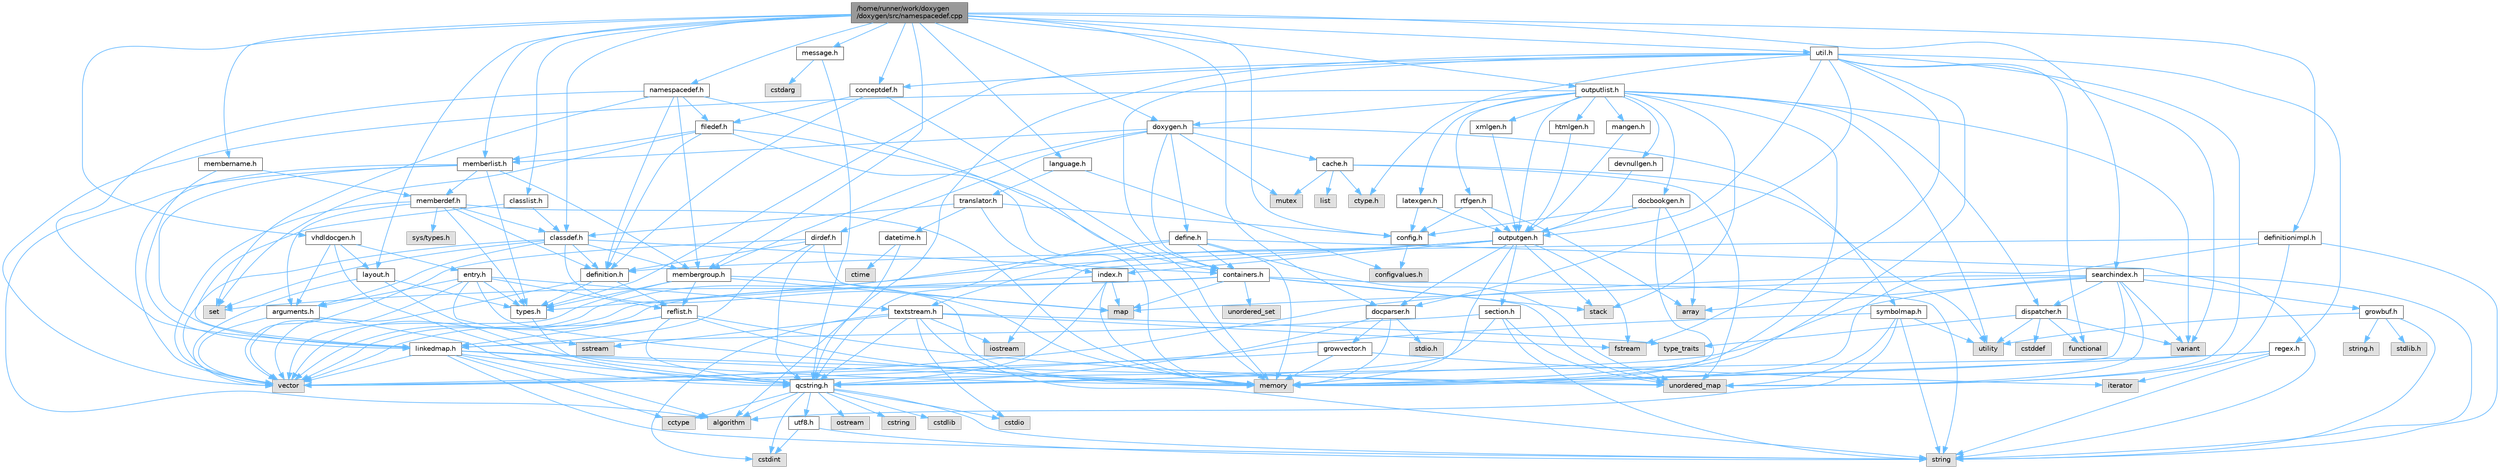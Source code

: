 digraph "/home/runner/work/doxygen/doxygen/src/namespacedef.cpp"
{
 // INTERACTIVE_SVG=YES
 // LATEX_PDF_SIZE
  bgcolor="transparent";
  edge [fontname=Helvetica,fontsize=10,labelfontname=Helvetica,labelfontsize=10];
  node [fontname=Helvetica,fontsize=10,shape=box,height=0.2,width=0.4];
  Node1 [id="Node000001",label="/home/runner/work/doxygen\l/doxygen/src/namespacedef.cpp",height=0.2,width=0.4,color="gray40", fillcolor="grey60", style="filled", fontcolor="black"];
  Node1 -> Node2 [id="edge1_Node000001_Node000002",color="steelblue1",style="solid"];
  Node2 [id="Node000002",label="namespacedef.h",height=0.2,width=0.4,color="grey40", fillcolor="white", style="filled",URL="$d7/d97/namespacedef_8h.html",tooltip=" "];
  Node2 -> Node3 [id="edge2_Node000002_Node000003",color="steelblue1",style="solid"];
  Node3 [id="Node000003",label="memory",height=0.2,width=0.4,color="grey60", fillcolor="#E0E0E0", style="filled"];
  Node2 -> Node4 [id="edge3_Node000002_Node000004",color="steelblue1",style="solid"];
  Node4 [id="Node000004",label="set",height=0.2,width=0.4,color="grey60", fillcolor="#E0E0E0", style="filled"];
  Node2 -> Node5 [id="edge4_Node000002_Node000005",color="steelblue1",style="solid"];
  Node5 [id="Node000005",label="definition.h",height=0.2,width=0.4,color="grey40", fillcolor="white", style="filled",URL="$df/da1/definition_8h.html",tooltip=" "];
  Node5 -> Node6 [id="edge5_Node000005_Node000006",color="steelblue1",style="solid"];
  Node6 [id="Node000006",label="vector",height=0.2,width=0.4,color="grey60", fillcolor="#E0E0E0", style="filled"];
  Node5 -> Node7 [id="edge6_Node000005_Node000007",color="steelblue1",style="solid"];
  Node7 [id="Node000007",label="types.h",height=0.2,width=0.4,color="grey40", fillcolor="white", style="filled",URL="$d9/d49/types_8h.html",tooltip="This file contains a number of basic enums and types."];
  Node7 -> Node8 [id="edge7_Node000007_Node000008",color="steelblue1",style="solid"];
  Node8 [id="Node000008",label="qcstring.h",height=0.2,width=0.4,color="grey40", fillcolor="white", style="filled",URL="$d7/d5c/qcstring_8h.html",tooltip=" "];
  Node8 -> Node9 [id="edge8_Node000008_Node000009",color="steelblue1",style="solid"];
  Node9 [id="Node000009",label="string",height=0.2,width=0.4,color="grey60", fillcolor="#E0E0E0", style="filled"];
  Node8 -> Node10 [id="edge9_Node000008_Node000010",color="steelblue1",style="solid"];
  Node10 [id="Node000010",label="algorithm",height=0.2,width=0.4,color="grey60", fillcolor="#E0E0E0", style="filled"];
  Node8 -> Node11 [id="edge10_Node000008_Node000011",color="steelblue1",style="solid"];
  Node11 [id="Node000011",label="cctype",height=0.2,width=0.4,color="grey60", fillcolor="#E0E0E0", style="filled"];
  Node8 -> Node12 [id="edge11_Node000008_Node000012",color="steelblue1",style="solid"];
  Node12 [id="Node000012",label="cstring",height=0.2,width=0.4,color="grey60", fillcolor="#E0E0E0", style="filled"];
  Node8 -> Node13 [id="edge12_Node000008_Node000013",color="steelblue1",style="solid"];
  Node13 [id="Node000013",label="cstdio",height=0.2,width=0.4,color="grey60", fillcolor="#E0E0E0", style="filled"];
  Node8 -> Node14 [id="edge13_Node000008_Node000014",color="steelblue1",style="solid"];
  Node14 [id="Node000014",label="cstdlib",height=0.2,width=0.4,color="grey60", fillcolor="#E0E0E0", style="filled"];
  Node8 -> Node15 [id="edge14_Node000008_Node000015",color="steelblue1",style="solid"];
  Node15 [id="Node000015",label="cstdint",height=0.2,width=0.4,color="grey60", fillcolor="#E0E0E0", style="filled"];
  Node8 -> Node16 [id="edge15_Node000008_Node000016",color="steelblue1",style="solid"];
  Node16 [id="Node000016",label="ostream",height=0.2,width=0.4,color="grey60", fillcolor="#E0E0E0", style="filled"];
  Node8 -> Node17 [id="edge16_Node000008_Node000017",color="steelblue1",style="solid"];
  Node17 [id="Node000017",label="utf8.h",height=0.2,width=0.4,color="grey40", fillcolor="white", style="filled",URL="$db/d7c/utf8_8h.html",tooltip="Various UTF8 related helper functions."];
  Node17 -> Node15 [id="edge17_Node000017_Node000015",color="steelblue1",style="solid"];
  Node17 -> Node9 [id="edge18_Node000017_Node000009",color="steelblue1",style="solid"];
  Node5 -> Node18 [id="edge19_Node000005_Node000018",color="steelblue1",style="solid"];
  Node18 [id="Node000018",label="reflist.h",height=0.2,width=0.4,color="grey40", fillcolor="white", style="filled",URL="$d1/d02/reflist_8h.html",tooltip=" "];
  Node18 -> Node6 [id="edge20_Node000018_Node000006",color="steelblue1",style="solid"];
  Node18 -> Node19 [id="edge21_Node000018_Node000019",color="steelblue1",style="solid"];
  Node19 [id="Node000019",label="unordered_map",height=0.2,width=0.4,color="grey60", fillcolor="#E0E0E0", style="filled"];
  Node18 -> Node3 [id="edge22_Node000018_Node000003",color="steelblue1",style="solid"];
  Node18 -> Node8 [id="edge23_Node000018_Node000008",color="steelblue1",style="solid"];
  Node18 -> Node20 [id="edge24_Node000018_Node000020",color="steelblue1",style="solid"];
  Node20 [id="Node000020",label="linkedmap.h",height=0.2,width=0.4,color="grey40", fillcolor="white", style="filled",URL="$da/de1/linkedmap_8h.html",tooltip=" "];
  Node20 -> Node19 [id="edge25_Node000020_Node000019",color="steelblue1",style="solid"];
  Node20 -> Node6 [id="edge26_Node000020_Node000006",color="steelblue1",style="solid"];
  Node20 -> Node3 [id="edge27_Node000020_Node000003",color="steelblue1",style="solid"];
  Node20 -> Node9 [id="edge28_Node000020_Node000009",color="steelblue1",style="solid"];
  Node20 -> Node10 [id="edge29_Node000020_Node000010",color="steelblue1",style="solid"];
  Node20 -> Node11 [id="edge30_Node000020_Node000011",color="steelblue1",style="solid"];
  Node20 -> Node8 [id="edge31_Node000020_Node000008",color="steelblue1",style="solid"];
  Node2 -> Node21 [id="edge32_Node000002_Node000021",color="steelblue1",style="solid"];
  Node21 [id="Node000021",label="filedef.h",height=0.2,width=0.4,color="grey40", fillcolor="white", style="filled",URL="$d4/d3a/filedef_8h.html",tooltip=" "];
  Node21 -> Node3 [id="edge33_Node000021_Node000003",color="steelblue1",style="solid"];
  Node21 -> Node4 [id="edge34_Node000021_Node000004",color="steelblue1",style="solid"];
  Node21 -> Node5 [id="edge35_Node000021_Node000005",color="steelblue1",style="solid"];
  Node21 -> Node22 [id="edge36_Node000021_Node000022",color="steelblue1",style="solid"];
  Node22 [id="Node000022",label="memberlist.h",height=0.2,width=0.4,color="grey40", fillcolor="white", style="filled",URL="$dd/d78/memberlist_8h.html",tooltip=" "];
  Node22 -> Node6 [id="edge37_Node000022_Node000006",color="steelblue1",style="solid"];
  Node22 -> Node10 [id="edge38_Node000022_Node000010",color="steelblue1",style="solid"];
  Node22 -> Node23 [id="edge39_Node000022_Node000023",color="steelblue1",style="solid"];
  Node23 [id="Node000023",label="memberdef.h",height=0.2,width=0.4,color="grey40", fillcolor="white", style="filled",URL="$d4/d46/memberdef_8h.html",tooltip=" "];
  Node23 -> Node6 [id="edge40_Node000023_Node000006",color="steelblue1",style="solid"];
  Node23 -> Node3 [id="edge41_Node000023_Node000003",color="steelblue1",style="solid"];
  Node23 -> Node24 [id="edge42_Node000023_Node000024",color="steelblue1",style="solid"];
  Node24 [id="Node000024",label="sys/types.h",height=0.2,width=0.4,color="grey60", fillcolor="#E0E0E0", style="filled"];
  Node23 -> Node7 [id="edge43_Node000023_Node000007",color="steelblue1",style="solid"];
  Node23 -> Node5 [id="edge44_Node000023_Node000005",color="steelblue1",style="solid"];
  Node23 -> Node25 [id="edge45_Node000023_Node000025",color="steelblue1",style="solid"];
  Node25 [id="Node000025",label="arguments.h",height=0.2,width=0.4,color="grey40", fillcolor="white", style="filled",URL="$df/d9b/arguments_8h.html",tooltip=" "];
  Node25 -> Node6 [id="edge46_Node000025_Node000006",color="steelblue1",style="solid"];
  Node25 -> Node8 [id="edge47_Node000025_Node000008",color="steelblue1",style="solid"];
  Node23 -> Node26 [id="edge48_Node000023_Node000026",color="steelblue1",style="solid"];
  Node26 [id="Node000026",label="classdef.h",height=0.2,width=0.4,color="grey40", fillcolor="white", style="filled",URL="$d1/da6/classdef_8h.html",tooltip=" "];
  Node26 -> Node3 [id="edge49_Node000026_Node000003",color="steelblue1",style="solid"];
  Node26 -> Node6 [id="edge50_Node000026_Node000006",color="steelblue1",style="solid"];
  Node26 -> Node4 [id="edge51_Node000026_Node000004",color="steelblue1",style="solid"];
  Node26 -> Node27 [id="edge52_Node000026_Node000027",color="steelblue1",style="solid"];
  Node27 [id="Node000027",label="containers.h",height=0.2,width=0.4,color="grey40", fillcolor="white", style="filled",URL="$d5/d75/containers_8h.html",tooltip=" "];
  Node27 -> Node6 [id="edge53_Node000027_Node000006",color="steelblue1",style="solid"];
  Node27 -> Node9 [id="edge54_Node000027_Node000009",color="steelblue1",style="solid"];
  Node27 -> Node4 [id="edge55_Node000027_Node000004",color="steelblue1",style="solid"];
  Node27 -> Node28 [id="edge56_Node000027_Node000028",color="steelblue1",style="solid"];
  Node28 [id="Node000028",label="map",height=0.2,width=0.4,color="grey60", fillcolor="#E0E0E0", style="filled"];
  Node27 -> Node29 [id="edge57_Node000027_Node000029",color="steelblue1",style="solid"];
  Node29 [id="Node000029",label="unordered_set",height=0.2,width=0.4,color="grey60", fillcolor="#E0E0E0", style="filled"];
  Node27 -> Node19 [id="edge58_Node000027_Node000019",color="steelblue1",style="solid"];
  Node27 -> Node30 [id="edge59_Node000027_Node000030",color="steelblue1",style="solid"];
  Node30 [id="Node000030",label="stack",height=0.2,width=0.4,color="grey60", fillcolor="#E0E0E0", style="filled"];
  Node26 -> Node5 [id="edge60_Node000026_Node000005",color="steelblue1",style="solid"];
  Node26 -> Node25 [id="edge61_Node000026_Node000025",color="steelblue1",style="solid"];
  Node26 -> Node31 [id="edge62_Node000026_Node000031",color="steelblue1",style="solid"];
  Node31 [id="Node000031",label="membergroup.h",height=0.2,width=0.4,color="grey40", fillcolor="white", style="filled",URL="$d9/d11/membergroup_8h.html",tooltip=" "];
  Node31 -> Node6 [id="edge63_Node000031_Node000006",color="steelblue1",style="solid"];
  Node31 -> Node28 [id="edge64_Node000031_Node000028",color="steelblue1",style="solid"];
  Node31 -> Node3 [id="edge65_Node000031_Node000003",color="steelblue1",style="solid"];
  Node31 -> Node7 [id="edge66_Node000031_Node000007",color="steelblue1",style="solid"];
  Node31 -> Node18 [id="edge67_Node000031_Node000018",color="steelblue1",style="solid"];
  Node22 -> Node20 [id="edge68_Node000022_Node000020",color="steelblue1",style="solid"];
  Node22 -> Node7 [id="edge69_Node000022_Node000007",color="steelblue1",style="solid"];
  Node22 -> Node31 [id="edge70_Node000022_Node000031",color="steelblue1",style="solid"];
  Node21 -> Node27 [id="edge71_Node000021_Node000027",color="steelblue1",style="solid"];
  Node2 -> Node20 [id="edge72_Node000002_Node000020",color="steelblue1",style="solid"];
  Node2 -> Node31 [id="edge73_Node000002_Node000031",color="steelblue1",style="solid"];
  Node1 -> Node32 [id="edge74_Node000001_Node000032",color="steelblue1",style="solid"];
  Node32 [id="Node000032",label="outputlist.h",height=0.2,width=0.4,color="grey40", fillcolor="white", style="filled",URL="$d2/db9/outputlist_8h.html",tooltip=" "];
  Node32 -> Node33 [id="edge75_Node000032_Node000033",color="steelblue1",style="solid"];
  Node33 [id="Node000033",label="utility",height=0.2,width=0.4,color="grey60", fillcolor="#E0E0E0", style="filled"];
  Node32 -> Node6 [id="edge76_Node000032_Node000006",color="steelblue1",style="solid"];
  Node32 -> Node3 [id="edge77_Node000032_Node000003",color="steelblue1",style="solid"];
  Node32 -> Node34 [id="edge78_Node000032_Node000034",color="steelblue1",style="solid"];
  Node34 [id="Node000034",label="variant",height=0.2,width=0.4,color="grey60", fillcolor="#E0E0E0", style="filled"];
  Node32 -> Node30 [id="edge79_Node000032_Node000030",color="steelblue1",style="solid"];
  Node32 -> Node35 [id="edge80_Node000032_Node000035",color="steelblue1",style="solid"];
  Node35 [id="Node000035",label="outputgen.h",height=0.2,width=0.4,color="grey40", fillcolor="white", style="filled",URL="$df/d06/outputgen_8h.html",tooltip=" "];
  Node35 -> Node3 [id="edge81_Node000035_Node000003",color="steelblue1",style="solid"];
  Node35 -> Node30 [id="edge82_Node000035_Node000030",color="steelblue1",style="solid"];
  Node35 -> Node36 [id="edge83_Node000035_Node000036",color="steelblue1",style="solid"];
  Node36 [id="Node000036",label="iostream",height=0.2,width=0.4,color="grey60", fillcolor="#E0E0E0", style="filled"];
  Node35 -> Node37 [id="edge84_Node000035_Node000037",color="steelblue1",style="solid"];
  Node37 [id="Node000037",label="fstream",height=0.2,width=0.4,color="grey60", fillcolor="#E0E0E0", style="filled"];
  Node35 -> Node7 [id="edge85_Node000035_Node000007",color="steelblue1",style="solid"];
  Node35 -> Node38 [id="edge86_Node000035_Node000038",color="steelblue1",style="solid"];
  Node38 [id="Node000038",label="index.h",height=0.2,width=0.4,color="grey40", fillcolor="white", style="filled",URL="$d1/db5/index_8h.html",tooltip=" "];
  Node38 -> Node3 [id="edge87_Node000038_Node000003",color="steelblue1",style="solid"];
  Node38 -> Node6 [id="edge88_Node000038_Node000006",color="steelblue1",style="solid"];
  Node38 -> Node28 [id="edge89_Node000038_Node000028",color="steelblue1",style="solid"];
  Node38 -> Node8 [id="edge90_Node000038_Node000008",color="steelblue1",style="solid"];
  Node35 -> Node39 [id="edge91_Node000035_Node000039",color="steelblue1",style="solid"];
  Node39 [id="Node000039",label="section.h",height=0.2,width=0.4,color="grey40", fillcolor="white", style="filled",URL="$d1/d2a/section_8h.html",tooltip=" "];
  Node39 -> Node9 [id="edge92_Node000039_Node000009",color="steelblue1",style="solid"];
  Node39 -> Node19 [id="edge93_Node000039_Node000019",color="steelblue1",style="solid"];
  Node39 -> Node8 [id="edge94_Node000039_Node000008",color="steelblue1",style="solid"];
  Node39 -> Node20 [id="edge95_Node000039_Node000020",color="steelblue1",style="solid"];
  Node35 -> Node40 [id="edge96_Node000035_Node000040",color="steelblue1",style="solid"];
  Node40 [id="Node000040",label="textstream.h",height=0.2,width=0.4,color="grey40", fillcolor="white", style="filled",URL="$d4/d7d/textstream_8h.html",tooltip=" "];
  Node40 -> Node9 [id="edge97_Node000040_Node000009",color="steelblue1",style="solid"];
  Node40 -> Node36 [id="edge98_Node000040_Node000036",color="steelblue1",style="solid"];
  Node40 -> Node41 [id="edge99_Node000040_Node000041",color="steelblue1",style="solid"];
  Node41 [id="Node000041",label="sstream",height=0.2,width=0.4,color="grey60", fillcolor="#E0E0E0", style="filled"];
  Node40 -> Node15 [id="edge100_Node000040_Node000015",color="steelblue1",style="solid"];
  Node40 -> Node13 [id="edge101_Node000040_Node000013",color="steelblue1",style="solid"];
  Node40 -> Node37 [id="edge102_Node000040_Node000037",color="steelblue1",style="solid"];
  Node40 -> Node42 [id="edge103_Node000040_Node000042",color="steelblue1",style="solid"];
  Node42 [id="Node000042",label="type_traits",height=0.2,width=0.4,color="grey60", fillcolor="#E0E0E0", style="filled"];
  Node40 -> Node8 [id="edge104_Node000040_Node000008",color="steelblue1",style="solid"];
  Node35 -> Node43 [id="edge105_Node000035_Node000043",color="steelblue1",style="solid"];
  Node43 [id="Node000043",label="docparser.h",height=0.2,width=0.4,color="grey40", fillcolor="white", style="filled",URL="$de/d9c/docparser_8h.html",tooltip=" "];
  Node43 -> Node44 [id="edge106_Node000043_Node000044",color="steelblue1",style="solid"];
  Node44 [id="Node000044",label="stdio.h",height=0.2,width=0.4,color="grey60", fillcolor="#E0E0E0", style="filled"];
  Node43 -> Node3 [id="edge107_Node000043_Node000003",color="steelblue1",style="solid"];
  Node43 -> Node8 [id="edge108_Node000043_Node000008",color="steelblue1",style="solid"];
  Node43 -> Node45 [id="edge109_Node000043_Node000045",color="steelblue1",style="solid"];
  Node45 [id="Node000045",label="growvector.h",height=0.2,width=0.4,color="grey40", fillcolor="white", style="filled",URL="$d7/d50/growvector_8h.html",tooltip=" "];
  Node45 -> Node6 [id="edge110_Node000045_Node000006",color="steelblue1",style="solid"];
  Node45 -> Node3 [id="edge111_Node000045_Node000003",color="steelblue1",style="solid"];
  Node45 -> Node46 [id="edge112_Node000045_Node000046",color="steelblue1",style="solid"];
  Node46 [id="Node000046",label="iterator",height=0.2,width=0.4,color="grey60", fillcolor="#E0E0E0", style="filled"];
  Node32 -> Node47 [id="edge113_Node000032_Node000047",color="steelblue1",style="solid"];
  Node47 [id="Node000047",label="doxygen.h",height=0.2,width=0.4,color="grey40", fillcolor="white", style="filled",URL="$d1/da1/doxygen_8h.html",tooltip=" "];
  Node47 -> Node48 [id="edge114_Node000047_Node000048",color="steelblue1",style="solid"];
  Node48 [id="Node000048",label="mutex",height=0.2,width=0.4,color="grey60", fillcolor="#E0E0E0", style="filled"];
  Node47 -> Node27 [id="edge115_Node000047_Node000027",color="steelblue1",style="solid"];
  Node47 -> Node31 [id="edge116_Node000047_Node000031",color="steelblue1",style="solid"];
  Node47 -> Node49 [id="edge117_Node000047_Node000049",color="steelblue1",style="solid"];
  Node49 [id="Node000049",label="dirdef.h",height=0.2,width=0.4,color="grey40", fillcolor="white", style="filled",URL="$d6/d15/dirdef_8h.html",tooltip=" "];
  Node49 -> Node6 [id="edge118_Node000049_Node000006",color="steelblue1",style="solid"];
  Node49 -> Node28 [id="edge119_Node000049_Node000028",color="steelblue1",style="solid"];
  Node49 -> Node8 [id="edge120_Node000049_Node000008",color="steelblue1",style="solid"];
  Node49 -> Node20 [id="edge121_Node000049_Node000020",color="steelblue1",style="solid"];
  Node49 -> Node5 [id="edge122_Node000049_Node000005",color="steelblue1",style="solid"];
  Node47 -> Node22 [id="edge123_Node000047_Node000022",color="steelblue1",style="solid"];
  Node47 -> Node50 [id="edge124_Node000047_Node000050",color="steelblue1",style="solid"];
  Node50 [id="Node000050",label="define.h",height=0.2,width=0.4,color="grey40", fillcolor="white", style="filled",URL="$df/d67/define_8h.html",tooltip=" "];
  Node50 -> Node6 [id="edge125_Node000050_Node000006",color="steelblue1",style="solid"];
  Node50 -> Node3 [id="edge126_Node000050_Node000003",color="steelblue1",style="solid"];
  Node50 -> Node9 [id="edge127_Node000050_Node000009",color="steelblue1",style="solid"];
  Node50 -> Node19 [id="edge128_Node000050_Node000019",color="steelblue1",style="solid"];
  Node50 -> Node8 [id="edge129_Node000050_Node000008",color="steelblue1",style="solid"];
  Node50 -> Node27 [id="edge130_Node000050_Node000027",color="steelblue1",style="solid"];
  Node47 -> Node51 [id="edge131_Node000047_Node000051",color="steelblue1",style="solid"];
  Node51 [id="Node000051",label="cache.h",height=0.2,width=0.4,color="grey40", fillcolor="white", style="filled",URL="$d3/d26/cache_8h.html",tooltip=" "];
  Node51 -> Node52 [id="edge132_Node000051_Node000052",color="steelblue1",style="solid"];
  Node52 [id="Node000052",label="list",height=0.2,width=0.4,color="grey60", fillcolor="#E0E0E0", style="filled"];
  Node51 -> Node19 [id="edge133_Node000051_Node000019",color="steelblue1",style="solid"];
  Node51 -> Node48 [id="edge134_Node000051_Node000048",color="steelblue1",style="solid"];
  Node51 -> Node33 [id="edge135_Node000051_Node000033",color="steelblue1",style="solid"];
  Node51 -> Node53 [id="edge136_Node000051_Node000053",color="steelblue1",style="solid"];
  Node53 [id="Node000053",label="ctype.h",height=0.2,width=0.4,color="grey60", fillcolor="#E0E0E0", style="filled"];
  Node47 -> Node54 [id="edge137_Node000047_Node000054",color="steelblue1",style="solid"];
  Node54 [id="Node000054",label="symbolmap.h",height=0.2,width=0.4,color="grey40", fillcolor="white", style="filled",URL="$d7/ddd/symbolmap_8h.html",tooltip=" "];
  Node54 -> Node10 [id="edge138_Node000054_Node000010",color="steelblue1",style="solid"];
  Node54 -> Node19 [id="edge139_Node000054_Node000019",color="steelblue1",style="solid"];
  Node54 -> Node6 [id="edge140_Node000054_Node000006",color="steelblue1",style="solid"];
  Node54 -> Node9 [id="edge141_Node000054_Node000009",color="steelblue1",style="solid"];
  Node54 -> Node33 [id="edge142_Node000054_Node000033",color="steelblue1",style="solid"];
  Node32 -> Node55 [id="edge143_Node000032_Node000055",color="steelblue1",style="solid"];
  Node55 [id="Node000055",label="dispatcher.h",height=0.2,width=0.4,color="grey40", fillcolor="white", style="filled",URL="$da/d73/dispatcher_8h.html",tooltip=" "];
  Node55 -> Node56 [id="edge144_Node000055_Node000056",color="steelblue1",style="solid"];
  Node56 [id="Node000056",label="cstddef",height=0.2,width=0.4,color="grey60", fillcolor="#E0E0E0", style="filled"];
  Node55 -> Node33 [id="edge145_Node000055_Node000033",color="steelblue1",style="solid"];
  Node55 -> Node57 [id="edge146_Node000055_Node000057",color="steelblue1",style="solid"];
  Node57 [id="Node000057",label="functional",height=0.2,width=0.4,color="grey60", fillcolor="#E0E0E0", style="filled"];
  Node55 -> Node34 [id="edge147_Node000055_Node000034",color="steelblue1",style="solid"];
  Node55 -> Node42 [id="edge148_Node000055_Node000042",color="steelblue1",style="solid"];
  Node32 -> Node58 [id="edge149_Node000032_Node000058",color="steelblue1",style="solid"];
  Node58 [id="Node000058",label="htmlgen.h",height=0.2,width=0.4,color="grey40", fillcolor="white", style="filled",URL="$d8/d56/htmlgen_8h.html",tooltip=" "];
  Node58 -> Node35 [id="edge150_Node000058_Node000035",color="steelblue1",style="solid"];
  Node32 -> Node59 [id="edge151_Node000032_Node000059",color="steelblue1",style="solid"];
  Node59 [id="Node000059",label="latexgen.h",height=0.2,width=0.4,color="grey40", fillcolor="white", style="filled",URL="$d6/d9c/latexgen_8h.html",tooltip=" "];
  Node59 -> Node60 [id="edge152_Node000059_Node000060",color="steelblue1",style="solid"];
  Node60 [id="Node000060",label="config.h",height=0.2,width=0.4,color="grey40", fillcolor="white", style="filled",URL="$db/d16/config_8h.html",tooltip=" "];
  Node60 -> Node61 [id="edge153_Node000060_Node000061",color="steelblue1",style="solid"];
  Node61 [id="Node000061",label="configvalues.h",height=0.2,width=0.4,color="grey60", fillcolor="#E0E0E0", style="filled"];
  Node59 -> Node35 [id="edge154_Node000059_Node000035",color="steelblue1",style="solid"];
  Node32 -> Node62 [id="edge155_Node000032_Node000062",color="steelblue1",style="solid"];
  Node62 [id="Node000062",label="rtfgen.h",height=0.2,width=0.4,color="grey40", fillcolor="white", style="filled",URL="$d4/daa/rtfgen_8h.html",tooltip=" "];
  Node62 -> Node63 [id="edge156_Node000062_Node000063",color="steelblue1",style="solid"];
  Node63 [id="Node000063",label="array",height=0.2,width=0.4,color="grey60", fillcolor="#E0E0E0", style="filled"];
  Node62 -> Node60 [id="edge157_Node000062_Node000060",color="steelblue1",style="solid"];
  Node62 -> Node35 [id="edge158_Node000062_Node000035",color="steelblue1",style="solid"];
  Node32 -> Node64 [id="edge159_Node000032_Node000064",color="steelblue1",style="solid"];
  Node64 [id="Node000064",label="mangen.h",height=0.2,width=0.4,color="grey40", fillcolor="white", style="filled",URL="$da/dc0/mangen_8h.html",tooltip=" "];
  Node64 -> Node35 [id="edge160_Node000064_Node000035",color="steelblue1",style="solid"];
  Node32 -> Node65 [id="edge161_Node000032_Node000065",color="steelblue1",style="solid"];
  Node65 [id="Node000065",label="docbookgen.h",height=0.2,width=0.4,color="grey40", fillcolor="white", style="filled",URL="$de/dea/docbookgen_8h.html",tooltip=" "];
  Node65 -> Node3 [id="edge162_Node000065_Node000003",color="steelblue1",style="solid"];
  Node65 -> Node63 [id="edge163_Node000065_Node000063",color="steelblue1",style="solid"];
  Node65 -> Node60 [id="edge164_Node000065_Node000060",color="steelblue1",style="solid"];
  Node65 -> Node35 [id="edge165_Node000065_Node000035",color="steelblue1",style="solid"];
  Node32 -> Node66 [id="edge166_Node000032_Node000066",color="steelblue1",style="solid"];
  Node66 [id="Node000066",label="xmlgen.h",height=0.2,width=0.4,color="grey40", fillcolor="white", style="filled",URL="$d9/d67/xmlgen_8h.html",tooltip=" "];
  Node66 -> Node35 [id="edge167_Node000066_Node000035",color="steelblue1",style="solid"];
  Node32 -> Node67 [id="edge168_Node000032_Node000067",color="steelblue1",style="solid"];
  Node67 [id="Node000067",label="devnullgen.h",height=0.2,width=0.4,color="grey40", fillcolor="white", style="filled",URL="$d8/de5/devnullgen_8h.html",tooltip=" "];
  Node67 -> Node35 [id="edge169_Node000067_Node000035",color="steelblue1",style="solid"];
  Node1 -> Node68 [id="edge170_Node000001_Node000068",color="steelblue1",style="solid"];
  Node68 [id="Node000068",label="util.h",height=0.2,width=0.4,color="grey40", fillcolor="white", style="filled",URL="$d8/d3c/util_8h.html",tooltip="A bunch of utility functions."];
  Node68 -> Node3 [id="edge171_Node000068_Node000003",color="steelblue1",style="solid"];
  Node68 -> Node19 [id="edge172_Node000068_Node000019",color="steelblue1",style="solid"];
  Node68 -> Node10 [id="edge173_Node000068_Node000010",color="steelblue1",style="solid"];
  Node68 -> Node57 [id="edge174_Node000068_Node000057",color="steelblue1",style="solid"];
  Node68 -> Node37 [id="edge175_Node000068_Node000037",color="steelblue1",style="solid"];
  Node68 -> Node34 [id="edge176_Node000068_Node000034",color="steelblue1",style="solid"];
  Node68 -> Node53 [id="edge177_Node000068_Node000053",color="steelblue1",style="solid"];
  Node68 -> Node7 [id="edge178_Node000068_Node000007",color="steelblue1",style="solid"];
  Node68 -> Node43 [id="edge179_Node000068_Node000043",color="steelblue1",style="solid"];
  Node68 -> Node27 [id="edge180_Node000068_Node000027",color="steelblue1",style="solid"];
  Node68 -> Node35 [id="edge181_Node000068_Node000035",color="steelblue1",style="solid"];
  Node68 -> Node69 [id="edge182_Node000068_Node000069",color="steelblue1",style="solid"];
  Node69 [id="Node000069",label="regex.h",height=0.2,width=0.4,color="grey40", fillcolor="white", style="filled",URL="$d1/d21/regex_8h.html",tooltip=" "];
  Node69 -> Node3 [id="edge183_Node000069_Node000003",color="steelblue1",style="solid"];
  Node69 -> Node9 [id="edge184_Node000069_Node000009",color="steelblue1",style="solid"];
  Node69 -> Node6 [id="edge185_Node000069_Node000006",color="steelblue1",style="solid"];
  Node69 -> Node46 [id="edge186_Node000069_Node000046",color="steelblue1",style="solid"];
  Node68 -> Node70 [id="edge187_Node000068_Node000070",color="steelblue1",style="solid"];
  Node70 [id="Node000070",label="conceptdef.h",height=0.2,width=0.4,color="grey40", fillcolor="white", style="filled",URL="$da/df1/conceptdef_8h.html",tooltip=" "];
  Node70 -> Node3 [id="edge188_Node000070_Node000003",color="steelblue1",style="solid"];
  Node70 -> Node5 [id="edge189_Node000070_Node000005",color="steelblue1",style="solid"];
  Node70 -> Node21 [id="edge190_Node000070_Node000021",color="steelblue1",style="solid"];
  Node1 -> Node71 [id="edge191_Node000001_Node000071",color="steelblue1",style="solid"];
  Node71 [id="Node000071",label="language.h",height=0.2,width=0.4,color="grey40", fillcolor="white", style="filled",URL="$d8/dce/language_8h.html",tooltip=" "];
  Node71 -> Node72 [id="edge192_Node000071_Node000072",color="steelblue1",style="solid"];
  Node72 [id="Node000072",label="translator.h",height=0.2,width=0.4,color="grey40", fillcolor="white", style="filled",URL="$d9/df1/translator_8h.html",tooltip=" "];
  Node72 -> Node26 [id="edge193_Node000072_Node000026",color="steelblue1",style="solid"];
  Node72 -> Node60 [id="edge194_Node000072_Node000060",color="steelblue1",style="solid"];
  Node72 -> Node73 [id="edge195_Node000072_Node000073",color="steelblue1",style="solid"];
  Node73 [id="Node000073",label="datetime.h",height=0.2,width=0.4,color="grey40", fillcolor="white", style="filled",URL="$de/d1b/datetime_8h.html",tooltip=" "];
  Node73 -> Node74 [id="edge196_Node000073_Node000074",color="steelblue1",style="solid"];
  Node74 [id="Node000074",label="ctime",height=0.2,width=0.4,color="grey60", fillcolor="#E0E0E0", style="filled"];
  Node73 -> Node8 [id="edge197_Node000073_Node000008",color="steelblue1",style="solid"];
  Node72 -> Node38 [id="edge198_Node000072_Node000038",color="steelblue1",style="solid"];
  Node71 -> Node61 [id="edge199_Node000071_Node000061",color="steelblue1",style="solid"];
  Node1 -> Node26 [id="edge200_Node000001_Node000026",color="steelblue1",style="solid"];
  Node1 -> Node75 [id="edge201_Node000001_Node000075",color="steelblue1",style="solid"];
  Node75 [id="Node000075",label="classlist.h",height=0.2,width=0.4,color="grey40", fillcolor="white", style="filled",URL="$d2/df8/classlist_8h.html",tooltip=" "];
  Node75 -> Node20 [id="edge202_Node000075_Node000020",color="steelblue1",style="solid"];
  Node75 -> Node26 [id="edge203_Node000075_Node000026",color="steelblue1",style="solid"];
  Node1 -> Node22 [id="edge204_Node000001_Node000022",color="steelblue1",style="solid"];
  Node1 -> Node47 [id="edge205_Node000001_Node000047",color="steelblue1",style="solid"];
  Node1 -> Node76 [id="edge206_Node000001_Node000076",color="steelblue1",style="solid"];
  Node76 [id="Node000076",label="message.h",height=0.2,width=0.4,color="grey40", fillcolor="white", style="filled",URL="$d2/d0d/message_8h.html",tooltip=" "];
  Node76 -> Node77 [id="edge207_Node000076_Node000077",color="steelblue1",style="solid"];
  Node77 [id="Node000077",label="cstdarg",height=0.2,width=0.4,color="grey60", fillcolor="#E0E0E0", style="filled"];
  Node76 -> Node8 [id="edge208_Node000076_Node000008",color="steelblue1",style="solid"];
  Node1 -> Node43 [id="edge209_Node000001_Node000043",color="steelblue1",style="solid"];
  Node1 -> Node78 [id="edge210_Node000001_Node000078",color="steelblue1",style="solid"];
  Node78 [id="Node000078",label="searchindex.h",height=0.2,width=0.4,color="grey40", fillcolor="white", style="filled",URL="$de/d07/searchindex_8h.html",tooltip="Web server based search engine."];
  Node78 -> Node3 [id="edge211_Node000078_Node000003",color="steelblue1",style="solid"];
  Node78 -> Node6 [id="edge212_Node000078_Node000006",color="steelblue1",style="solid"];
  Node78 -> Node28 [id="edge213_Node000078_Node000028",color="steelblue1",style="solid"];
  Node78 -> Node19 [id="edge214_Node000078_Node000019",color="steelblue1",style="solid"];
  Node78 -> Node9 [id="edge215_Node000078_Node000009",color="steelblue1",style="solid"];
  Node78 -> Node63 [id="edge216_Node000078_Node000063",color="steelblue1",style="solid"];
  Node78 -> Node34 [id="edge217_Node000078_Node000034",color="steelblue1",style="solid"];
  Node78 -> Node8 [id="edge218_Node000078_Node000008",color="steelblue1",style="solid"];
  Node78 -> Node79 [id="edge219_Node000078_Node000079",color="steelblue1",style="solid"];
  Node79 [id="Node000079",label="growbuf.h",height=0.2,width=0.4,color="grey40", fillcolor="white", style="filled",URL="$dd/d72/growbuf_8h.html",tooltip=" "];
  Node79 -> Node33 [id="edge220_Node000079_Node000033",color="steelblue1",style="solid"];
  Node79 -> Node80 [id="edge221_Node000079_Node000080",color="steelblue1",style="solid"];
  Node80 [id="Node000080",label="stdlib.h",height=0.2,width=0.4,color="grey60", fillcolor="#E0E0E0", style="filled"];
  Node79 -> Node81 [id="edge222_Node000079_Node000081",color="steelblue1",style="solid"];
  Node81 [id="Node000081",label="string.h",height=0.2,width=0.4,color="grey60", fillcolor="#E0E0E0", style="filled"];
  Node79 -> Node9 [id="edge223_Node000079_Node000009",color="steelblue1",style="solid"];
  Node78 -> Node55 [id="edge224_Node000078_Node000055",color="steelblue1",style="solid"];
  Node1 -> Node82 [id="edge225_Node000001_Node000082",color="steelblue1",style="solid"];
  Node82 [id="Node000082",label="vhdldocgen.h",height=0.2,width=0.4,color="grey40", fillcolor="white", style="filled",URL="$dd/dec/vhdldocgen_8h.html",tooltip=" "];
  Node82 -> Node8 [id="edge226_Node000082_Node000008",color="steelblue1",style="solid"];
  Node82 -> Node83 [id="edge227_Node000082_Node000083",color="steelblue1",style="solid"];
  Node83 [id="Node000083",label="layout.h",height=0.2,width=0.4,color="grey40", fillcolor="white", style="filled",URL="$db/d51/layout_8h.html",tooltip=" "];
  Node83 -> Node3 [id="edge228_Node000083_Node000003",color="steelblue1",style="solid"];
  Node83 -> Node6 [id="edge229_Node000083_Node000006",color="steelblue1",style="solid"];
  Node83 -> Node7 [id="edge230_Node000083_Node000007",color="steelblue1",style="solid"];
  Node82 -> Node25 [id="edge231_Node000082_Node000025",color="steelblue1",style="solid"];
  Node82 -> Node84 [id="edge232_Node000082_Node000084",color="steelblue1",style="solid"];
  Node84 [id="Node000084",label="entry.h",height=0.2,width=0.4,color="grey40", fillcolor="white", style="filled",URL="$d1/dc6/entry_8h.html",tooltip=" "];
  Node84 -> Node6 [id="edge233_Node000084_Node000006",color="steelblue1",style="solid"];
  Node84 -> Node3 [id="edge234_Node000084_Node000003",color="steelblue1",style="solid"];
  Node84 -> Node41 [id="edge235_Node000084_Node000041",color="steelblue1",style="solid"];
  Node84 -> Node7 [id="edge236_Node000084_Node000007",color="steelblue1",style="solid"];
  Node84 -> Node25 [id="edge237_Node000084_Node000025",color="steelblue1",style="solid"];
  Node84 -> Node18 [id="edge238_Node000084_Node000018",color="steelblue1",style="solid"];
  Node84 -> Node40 [id="edge239_Node000084_Node000040",color="steelblue1",style="solid"];
  Node1 -> Node83 [id="edge240_Node000001_Node000083",color="steelblue1",style="solid"];
  Node1 -> Node31 [id="edge241_Node000001_Node000031",color="steelblue1",style="solid"];
  Node1 -> Node60 [id="edge242_Node000001_Node000060",color="steelblue1",style="solid"];
  Node1 -> Node85 [id="edge243_Node000001_Node000085",color="steelblue1",style="solid"];
  Node85 [id="Node000085",label="definitionimpl.h",height=0.2,width=0.4,color="grey40", fillcolor="white", style="filled",URL="$d2/dab/definitionimpl_8h.html",tooltip=" "];
  Node85 -> Node3 [id="edge244_Node000085_Node000003",color="steelblue1",style="solid"];
  Node85 -> Node19 [id="edge245_Node000085_Node000019",color="steelblue1",style="solid"];
  Node85 -> Node9 [id="edge246_Node000085_Node000009",color="steelblue1",style="solid"];
  Node85 -> Node5 [id="edge247_Node000085_Node000005",color="steelblue1",style="solid"];
  Node1 -> Node86 [id="edge248_Node000001_Node000086",color="steelblue1",style="solid"];
  Node86 [id="Node000086",label="membername.h",height=0.2,width=0.4,color="grey40", fillcolor="white", style="filled",URL="$d7/dfc/membername_8h.html",tooltip=" "];
  Node86 -> Node23 [id="edge249_Node000086_Node000023",color="steelblue1",style="solid"];
  Node86 -> Node20 [id="edge250_Node000086_Node000020",color="steelblue1",style="solid"];
  Node1 -> Node70 [id="edge251_Node000001_Node000070",color="steelblue1",style="solid"];
}
